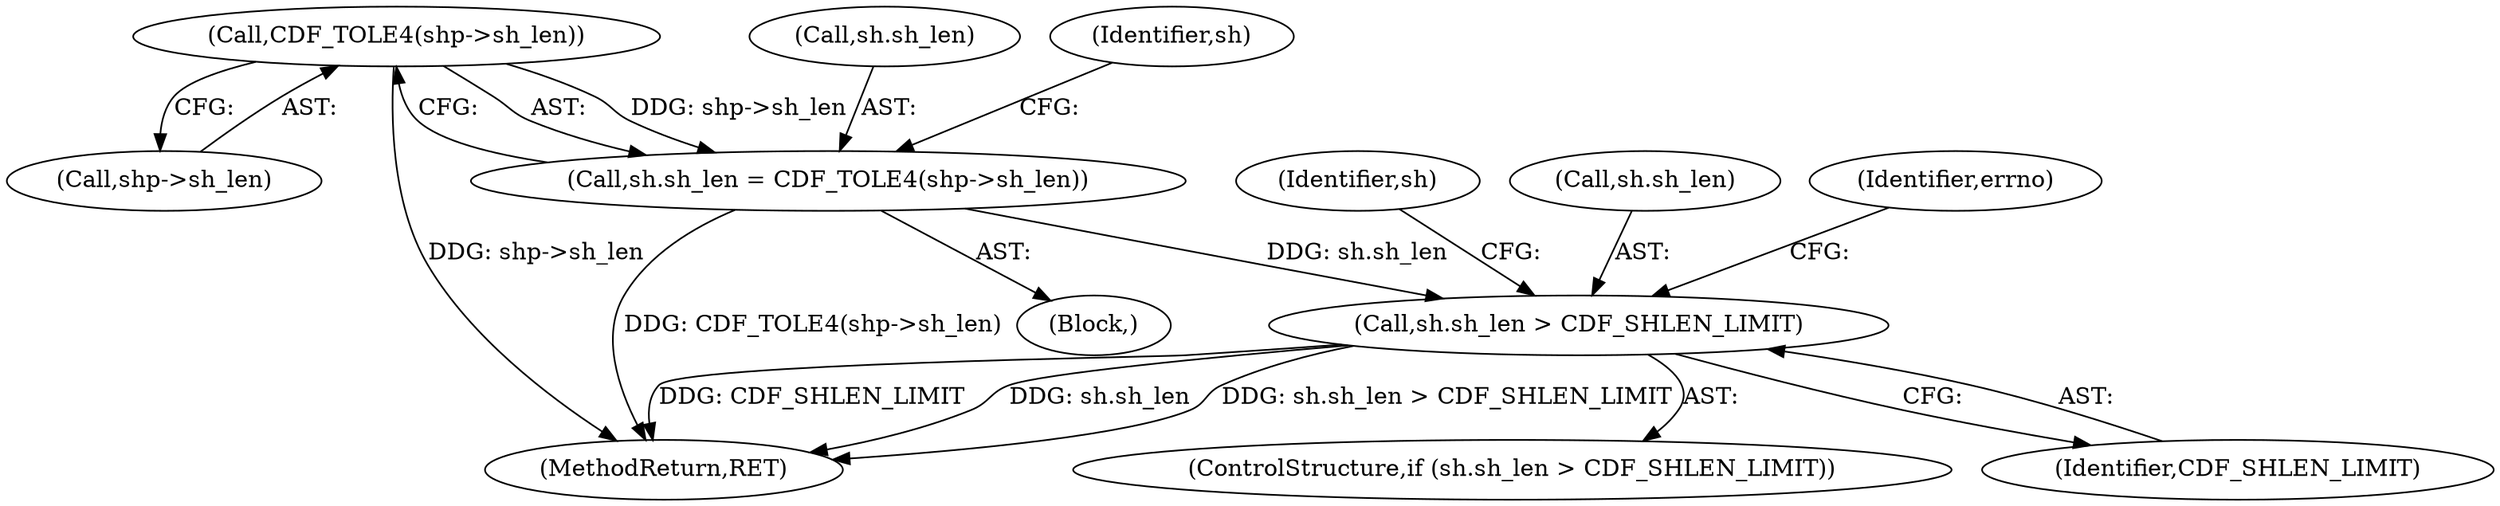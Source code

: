 digraph "0_file_93e063ee374b6a75729df9e7201fb511e47e259d@pointer" {
"1000153" [label="(Call,CDF_TOLE4(shp->sh_len))"];
"1000149" [label="(Call,sh.sh_len = CDF_TOLE4(shp->sh_len))"];
"1000158" [label="(Call,sh.sh_len > CDF_SHLEN_LIMIT)"];
"1000154" [label="(Call,shp->sh_len)"];
"1000853" [label="(MethodReturn,RET)"];
"1000153" [label="(Call,CDF_TOLE4(shp->sh_len))"];
"1000158" [label="(Call,sh.sh_len > CDF_SHLEN_LIMIT)"];
"1000170" [label="(Identifier,sh)"];
"1000107" [label="(Block,)"];
"1000150" [label="(Call,sh.sh_len)"];
"1000160" [label="(Identifier,sh)"];
"1000159" [label="(Call,sh.sh_len)"];
"1000157" [label="(ControlStructure,if (sh.sh_len > CDF_SHLEN_LIMIT))"];
"1000149" [label="(Call,sh.sh_len = CDF_TOLE4(shp->sh_len))"];
"1000162" [label="(Identifier,CDF_SHLEN_LIMIT)"];
"1000165" [label="(Identifier,errno)"];
"1000153" -> "1000149"  [label="AST: "];
"1000153" -> "1000154"  [label="CFG: "];
"1000154" -> "1000153"  [label="AST: "];
"1000149" -> "1000153"  [label="CFG: "];
"1000153" -> "1000853"  [label="DDG: shp->sh_len"];
"1000153" -> "1000149"  [label="DDG: shp->sh_len"];
"1000149" -> "1000107"  [label="AST: "];
"1000150" -> "1000149"  [label="AST: "];
"1000160" -> "1000149"  [label="CFG: "];
"1000149" -> "1000853"  [label="DDG: CDF_TOLE4(shp->sh_len)"];
"1000149" -> "1000158"  [label="DDG: sh.sh_len"];
"1000158" -> "1000157"  [label="AST: "];
"1000158" -> "1000162"  [label="CFG: "];
"1000159" -> "1000158"  [label="AST: "];
"1000162" -> "1000158"  [label="AST: "];
"1000165" -> "1000158"  [label="CFG: "];
"1000170" -> "1000158"  [label="CFG: "];
"1000158" -> "1000853"  [label="DDG: sh.sh_len"];
"1000158" -> "1000853"  [label="DDG: sh.sh_len > CDF_SHLEN_LIMIT"];
"1000158" -> "1000853"  [label="DDG: CDF_SHLEN_LIMIT"];
}
